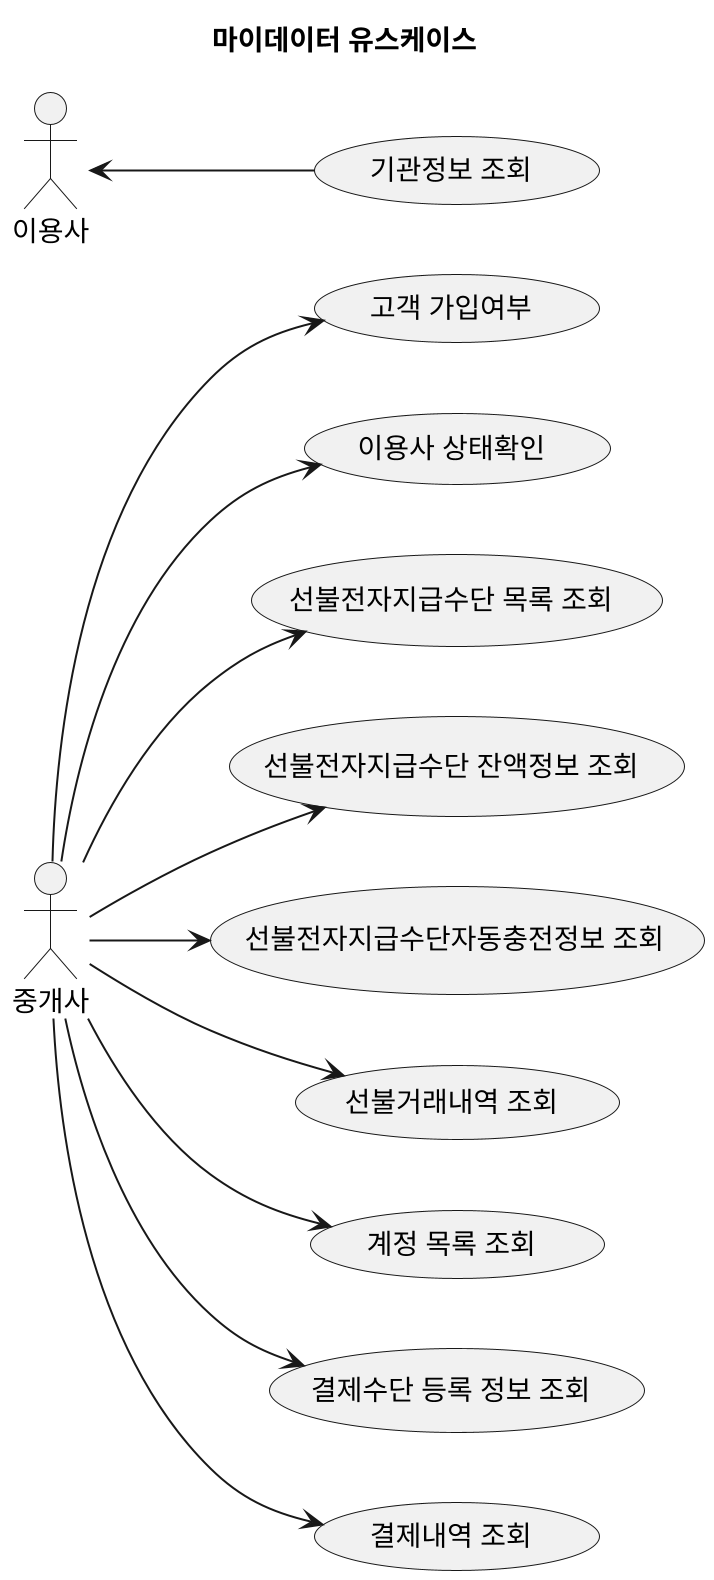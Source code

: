 @startuml 마이데이터 유스케이스
skinparam defaultFontName D2Coding

scale 2
title 마이데이터 유스케이스

left to right direction
actor 중개사 as g
actor 이용사 as g2

usecase "고객 가입여부" as UC1
usecase "이용사 상태확인" as UC2
usecase "선불전자지급수단 목록 조회" as UC3
usecase "선불전자지급수단 잔액정보 조회" as UC4
usecase "선불전자지급수단자동충전정보 조회" as UC5
usecase "선불거래내역 조회" as UC6
usecase "계정 목록 조회" as UC7
usecase "결제수단 등록 정보 조회" as UC8
usecase "결제내역 조회" as UC9
usecase "기관정보 조회" as UC10

g --> UC1
g --> UC2
g --> UC3
g --> UC4
g --> UC5
g --> UC6
g --> UC7
g --> UC8
g --> UC9
g2 <-- UC10
@enduml